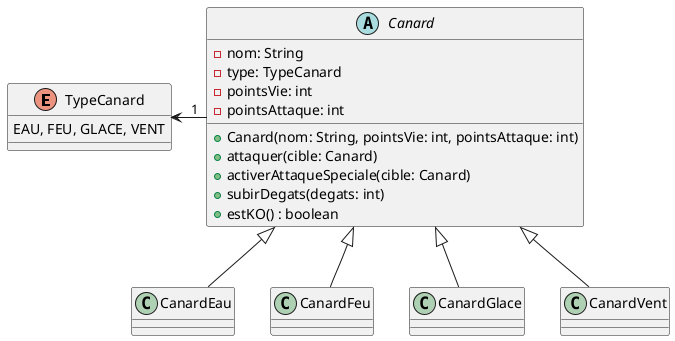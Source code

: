 @startuml class-diagram

' Je n'ai pas ajouté les getter et setter pour simplifier le schéma

enum TypeCanard {
    EAU, FEU, GLACE, VENT
}

abstract class Canard {
    -nom: String
    -type: TypeCanard
    -pointsVie: int
    -pointsAttaque: int
    +Canard(nom: String, pointsVie: int, pointsAttaque: int)
    +attaquer(cible: Canard)
    +activerAttaqueSpeciale(cible: Canard)
    +subirDegats(degats: int)
    +estKO() : boolean
}

class CanardEau {

}

class CanardFeu {
    
}

class CanardGlace {
    
}

class CanardVent {
    
}

Canard ^-- CanardEau
Canard ^-- CanardFeu
Canard ^-- CanardGlace
Canard ^-- CanardVent

Canard "1" -left-> TypeCanard
@enduml